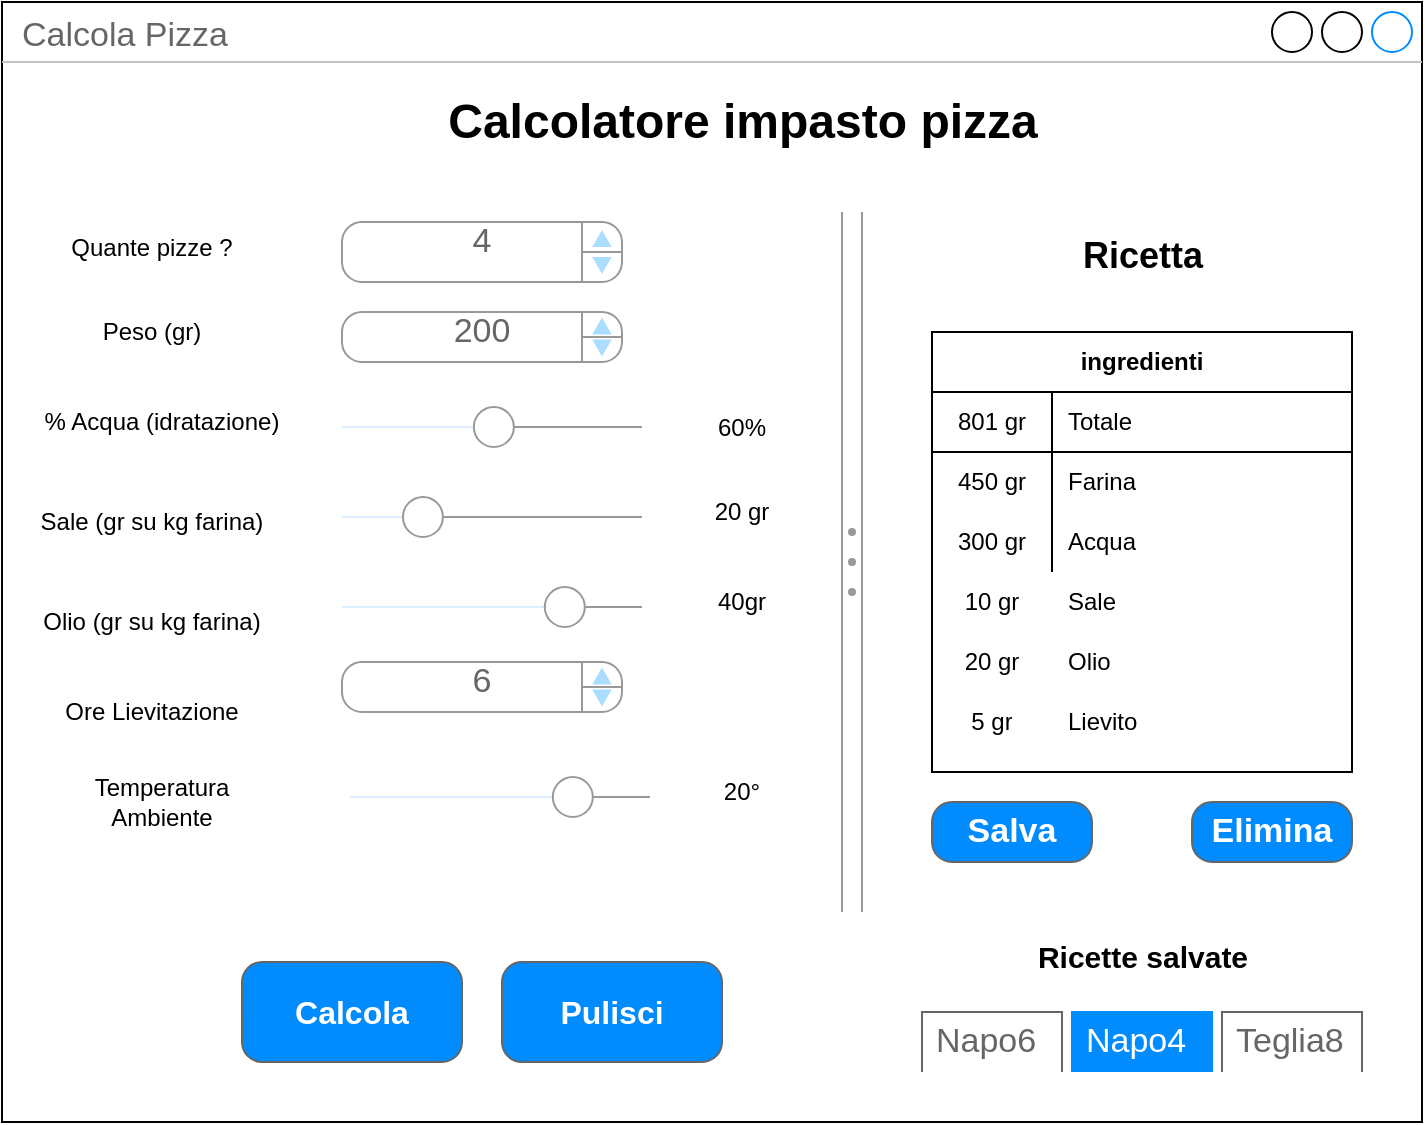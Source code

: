 <mxfile version="14.6.10" type="github" pages="2">
  <diagram id="ajXg00BSEDiz5AY4WQRb" name="Page-1">
    <mxGraphModel dx="785" dy="485" grid="1" gridSize="10" guides="1" tooltips="1" connect="1" arrows="1" fold="1" page="1" pageScale="1" pageWidth="827" pageHeight="1169" math="0" shadow="0">
      <root>
        <mxCell id="0" />
        <mxCell id="1" parent="0" />
        <mxCell id="noW3eaqpaG11b2CCaeyX-1" value="Calcola Pizza" style="strokeWidth=1;shadow=0;dashed=0;align=center;html=1;shape=mxgraph.mockup.containers.window;align=left;verticalAlign=top;spacingLeft=8;strokeColor2=#008cff;strokeColor3=#c4c4c4;fontColor=#666666;mainText=;fontSize=17;labelBackgroundColor=none;" parent="1" vertex="1">
          <mxGeometry x="140" y="50" width="710" height="560" as="geometry" />
        </mxCell>
        <mxCell id="noW3eaqpaG11b2CCaeyX-8" value="" style="verticalLabelPosition=bottom;shadow=0;dashed=0;align=center;html=1;verticalAlign=top;strokeWidth=1;shape=mxgraph.mockup.forms.horSlider;strokeColor=#999999;sliderStyle=basic;sliderPos=50.667;handleStyle=circle;fillColor2=#ddeeff;fillColor=#ffffff;" parent="1" vertex="1">
          <mxGeometry x="310" y="250" width="150" height="25" as="geometry" />
        </mxCell>
        <mxCell id="noW3eaqpaG11b2CCaeyX-9" value="4" style="strokeWidth=1;shadow=0;dashed=0;align=center;html=1;shape=mxgraph.mockup.forms.spinner;strokeColor=#999999;spinLayout=right;spinStyle=normal;adjStyle=triangle;fillColor=#aaddff;fontSize=17;fontColor=#666666;mainText=;html=1;overflow=fill;" parent="1" vertex="1">
          <mxGeometry x="310" y="160" width="140" height="30" as="geometry" />
        </mxCell>
        <mxCell id="noW3eaqpaG11b2CCaeyX-11" value="Calcolatore impasto pizza" style="text;strokeColor=none;fillColor=none;html=1;fontSize=24;fontStyle=1;verticalAlign=middle;align=center;" parent="1" vertex="1">
          <mxGeometry x="330" y="90" width="360" height="40" as="geometry" />
        </mxCell>
        <mxCell id="noW3eaqpaG11b2CCaeyX-12" value="Quante pizze ?" style="text;html=1;strokeColor=none;fillColor=none;align=center;verticalAlign=middle;whiteSpace=wrap;rounded=0;" parent="1" vertex="1">
          <mxGeometry x="160" y="162.5" width="110" height="20" as="geometry" />
        </mxCell>
        <mxCell id="noW3eaqpaG11b2CCaeyX-13" value="Peso (gr)" style="text;html=1;strokeColor=none;fillColor=none;align=center;verticalAlign=middle;whiteSpace=wrap;rounded=0;" parent="1" vertex="1">
          <mxGeometry x="160" y="205" width="110" height="20" as="geometry" />
        </mxCell>
        <mxCell id="noW3eaqpaG11b2CCaeyX-14" value="200" style="strokeWidth=1;shadow=0;dashed=0;align=center;html=1;shape=mxgraph.mockup.forms.spinner;strokeColor=#999999;spinLayout=right;spinStyle=normal;adjStyle=triangle;fillColor=#aaddff;fontSize=17;fontColor=#666666;mainText=;html=1;overflow=fill;" parent="1" vertex="1">
          <mxGeometry x="310" y="205" width="140" height="25" as="geometry" />
        </mxCell>
        <mxCell id="noW3eaqpaG11b2CCaeyX-16" value="% Acqua (idratazione)" style="text;html=1;strokeColor=none;fillColor=none;align=center;verticalAlign=middle;whiteSpace=wrap;rounded=0;" parent="1" vertex="1">
          <mxGeometry x="160" y="250" width="120" height="20" as="geometry" />
        </mxCell>
        <mxCell id="noW3eaqpaG11b2CCaeyX-17" value="60%" style="text;html=1;strokeColor=none;fillColor=none;align=center;verticalAlign=middle;whiteSpace=wrap;rounded=0;" parent="1" vertex="1">
          <mxGeometry x="490" y="252.5" width="40" height="20" as="geometry" />
        </mxCell>
        <mxCell id="noW3eaqpaG11b2CCaeyX-18" value="Sale (gr su kg farina)" style="text;html=1;strokeColor=none;fillColor=none;align=center;verticalAlign=middle;whiteSpace=wrap;rounded=0;" parent="1" vertex="1">
          <mxGeometry x="155" y="300" width="120" height="20" as="geometry" />
        </mxCell>
        <mxCell id="noW3eaqpaG11b2CCaeyX-19" value="" style="verticalLabelPosition=bottom;shadow=0;dashed=0;align=center;html=1;verticalAlign=top;strokeWidth=1;shape=mxgraph.mockup.forms.horSlider;strokeColor=#999999;sliderStyle=basic;sliderPos=25.333;handleStyle=circle;fillColor2=#ddeeff;fillColor=#ffffff;" parent="1" vertex="1">
          <mxGeometry x="310" y="295" width="150" height="25" as="geometry" />
        </mxCell>
        <mxCell id="noW3eaqpaG11b2CCaeyX-20" value="20 gr" style="text;html=1;strokeColor=none;fillColor=none;align=center;verticalAlign=middle;whiteSpace=wrap;rounded=0;" parent="1" vertex="1">
          <mxGeometry x="490" y="295" width="40" height="20" as="geometry" />
        </mxCell>
        <mxCell id="noW3eaqpaG11b2CCaeyX-21" value="Olio (gr su kg farina)" style="text;html=1;strokeColor=none;fillColor=none;align=center;verticalAlign=middle;whiteSpace=wrap;rounded=0;" parent="1" vertex="1">
          <mxGeometry x="155" y="350" width="120" height="20" as="geometry" />
        </mxCell>
        <mxCell id="noW3eaqpaG11b2CCaeyX-22" value="" style="verticalLabelPosition=bottom;shadow=0;dashed=0;align=center;html=1;verticalAlign=top;strokeWidth=1;shape=mxgraph.mockup.forms.horSlider;strokeColor=#999999;sliderStyle=basic;sliderPos=76;handleStyle=circle;fillColor2=#ddeeff;fillColor=#ffffff;" parent="1" vertex="1">
          <mxGeometry x="310" y="340" width="150" height="25" as="geometry" />
        </mxCell>
        <mxCell id="noW3eaqpaG11b2CCaeyX-23" value="40gr" style="text;html=1;strokeColor=none;fillColor=none;align=center;verticalAlign=middle;whiteSpace=wrap;rounded=0;" parent="1" vertex="1">
          <mxGeometry x="490" y="340" width="40" height="20" as="geometry" />
        </mxCell>
        <mxCell id="noW3eaqpaG11b2CCaeyX-24" value="Ore Lievitazione" style="text;html=1;strokeColor=none;fillColor=none;align=center;verticalAlign=middle;whiteSpace=wrap;rounded=0;" parent="1" vertex="1">
          <mxGeometry x="155" y="395" width="120" height="20" as="geometry" />
        </mxCell>
        <mxCell id="noW3eaqpaG11b2CCaeyX-26" value="6" style="strokeWidth=1;shadow=0;dashed=0;align=center;html=1;shape=mxgraph.mockup.forms.spinner;strokeColor=#999999;spinLayout=right;spinStyle=normal;adjStyle=triangle;fillColor=#aaddff;fontSize=17;fontColor=#666666;mainText=;html=1;overflow=fill;" parent="1" vertex="1">
          <mxGeometry x="310" y="380" width="140" height="25" as="geometry" />
        </mxCell>
        <mxCell id="noW3eaqpaG11b2CCaeyX-27" value="Temperatura Ambiente" style="text;html=1;strokeColor=none;fillColor=none;align=center;verticalAlign=middle;whiteSpace=wrap;rounded=0;" parent="1" vertex="1">
          <mxGeometry x="160" y="440" width="120" height="20" as="geometry" />
        </mxCell>
        <mxCell id="noW3eaqpaG11b2CCaeyX-28" value="" style="verticalLabelPosition=bottom;shadow=0;dashed=0;align=center;html=1;verticalAlign=top;strokeWidth=1;shape=mxgraph.mockup.forms.horSlider;strokeColor=#999999;sliderStyle=basic;sliderPos=76;handleStyle=circle;fillColor2=#ddeeff;fillColor=#ffffff;" parent="1" vertex="1">
          <mxGeometry x="314" y="435" width="150" height="25" as="geometry" />
        </mxCell>
        <mxCell id="noW3eaqpaG11b2CCaeyX-29" value="20°" style="text;html=1;strokeColor=none;fillColor=none;align=center;verticalAlign=middle;whiteSpace=wrap;rounded=0;" parent="1" vertex="1">
          <mxGeometry x="490" y="435" width="40" height="20" as="geometry" />
        </mxCell>
        <mxCell id="noW3eaqpaG11b2CCaeyX-32" value="" style="strokeWidth=1;shadow=0;dashed=0;align=center;html=1;shape=mxgraph.mockup.buttons.multiButton;fillColor=#008cff;strokeColor=#666666;mainText=;subText=;" parent="1" vertex="1">
          <mxGeometry x="260" y="530" width="110" height="50" as="geometry" />
        </mxCell>
        <mxCell id="noW3eaqpaG11b2CCaeyX-33" value="Calcola" style="strokeWidth=1;shadow=0;dashed=0;align=center;html=1;shape=mxgraph.mockup.anchor;fontSize=16;fontColor=#ffffff;fontStyle=1;whiteSpace=wrap;" parent="noW3eaqpaG11b2CCaeyX-32" vertex="1">
          <mxGeometry y="15" width="110.0" height="20" as="geometry" />
        </mxCell>
        <mxCell id="noW3eaqpaG11b2CCaeyX-34" value="" style="strokeWidth=1;shadow=0;dashed=0;align=center;html=1;shape=mxgraph.mockup.anchor;fontSize=12;fontColor=#ffffff;fontStyle=1;whiteSpace=wrap;" parent="noW3eaqpaG11b2CCaeyX-32" vertex="1">
          <mxGeometry y="30" width="110.0" height="10" as="geometry" />
        </mxCell>
        <mxCell id="noW3eaqpaG11b2CCaeyX-37" value="" style="verticalLabelPosition=bottom;shadow=0;dashed=0;align=center;html=1;verticalAlign=top;strokeWidth=1;shape=mxgraph.mockup.forms.splitter;strokeColor=#999999;direction=north;fillColor=#ffffff;" parent="1" vertex="1">
          <mxGeometry x="560" y="155" width="10" height="350" as="geometry" />
        </mxCell>
        <mxCell id="noW3eaqpaG11b2CCaeyX-38" value="&lt;font style=&quot;font-size: 18px&quot;&gt;Ricetta&lt;/font&gt;" style="text;strokeColor=none;fillColor=none;html=1;fontSize=24;fontStyle=1;verticalAlign=middle;align=center;" parent="1" vertex="1">
          <mxGeometry x="660" y="155" width="100" height="40" as="geometry" />
        </mxCell>
        <mxCell id="noW3eaqpaG11b2CCaeyX-86" value="ingredienti" style="shape=table;html=1;whiteSpace=wrap;startSize=30;container=1;collapsible=0;childLayout=tableLayout;fixedRows=1;rowLines=0;fontStyle=1;align=center;fillColor=#ffffff;" parent="1" vertex="1">
          <mxGeometry x="605" y="215" width="210" height="220" as="geometry" />
        </mxCell>
        <mxCell id="noW3eaqpaG11b2CCaeyX-87" value="" style="shape=partialRectangle;html=1;whiteSpace=wrap;collapsible=0;dropTarget=0;pointerEvents=0;fillColor=none;top=0;left=0;bottom=1;right=0;points=[[0,0.5],[1,0.5]];portConstraint=eastwest;" parent="noW3eaqpaG11b2CCaeyX-86" vertex="1">
          <mxGeometry y="30" width="210" height="30" as="geometry" />
        </mxCell>
        <mxCell id="noW3eaqpaG11b2CCaeyX-88" value="801 gr" style="shape=partialRectangle;html=1;whiteSpace=wrap;connectable=0;fillColor=none;top=0;left=0;bottom=0;right=0;overflow=hidden;" parent="noW3eaqpaG11b2CCaeyX-87" vertex="1">
          <mxGeometry width="60" height="30" as="geometry" />
        </mxCell>
        <mxCell id="noW3eaqpaG11b2CCaeyX-89" value="Totale" style="shape=partialRectangle;html=1;whiteSpace=wrap;connectable=0;fillColor=none;top=0;left=0;bottom=0;right=0;align=left;spacingLeft=6;overflow=hidden;" parent="noW3eaqpaG11b2CCaeyX-87" vertex="1">
          <mxGeometry x="60" width="150" height="30" as="geometry" />
        </mxCell>
        <mxCell id="noW3eaqpaG11b2CCaeyX-90" value="" style="shape=partialRectangle;html=1;whiteSpace=wrap;collapsible=0;dropTarget=0;pointerEvents=0;fillColor=none;top=0;left=0;bottom=0;right=0;points=[[0,0.5],[1,0.5]];portConstraint=eastwest;" parent="noW3eaqpaG11b2CCaeyX-86" vertex="1">
          <mxGeometry y="60" width="210" height="30" as="geometry" />
        </mxCell>
        <mxCell id="noW3eaqpaG11b2CCaeyX-91" value="450 gr" style="shape=partialRectangle;html=1;whiteSpace=wrap;connectable=0;fillColor=none;top=0;left=0;bottom=0;right=0;overflow=hidden;" parent="noW3eaqpaG11b2CCaeyX-90" vertex="1">
          <mxGeometry width="60" height="30" as="geometry" />
        </mxCell>
        <mxCell id="noW3eaqpaG11b2CCaeyX-92" value="Farina" style="shape=partialRectangle;html=1;whiteSpace=wrap;connectable=0;fillColor=none;top=0;left=0;bottom=0;right=0;align=left;spacingLeft=6;overflow=hidden;" parent="noW3eaqpaG11b2CCaeyX-90" vertex="1">
          <mxGeometry x="60" width="150" height="30" as="geometry" />
        </mxCell>
        <mxCell id="noW3eaqpaG11b2CCaeyX-93" value="" style="shape=partialRectangle;html=1;whiteSpace=wrap;collapsible=0;dropTarget=0;pointerEvents=0;fillColor=none;top=0;left=0;bottom=0;right=0;points=[[0,0.5],[1,0.5]];portConstraint=eastwest;" parent="noW3eaqpaG11b2CCaeyX-86" vertex="1">
          <mxGeometry y="90" width="210" height="30" as="geometry" />
        </mxCell>
        <mxCell id="noW3eaqpaG11b2CCaeyX-94" value="300 gr" style="shape=partialRectangle;html=1;whiteSpace=wrap;connectable=0;fillColor=none;top=0;left=0;bottom=0;right=0;overflow=hidden;" parent="noW3eaqpaG11b2CCaeyX-93" vertex="1">
          <mxGeometry width="60" height="30" as="geometry" />
        </mxCell>
        <mxCell id="noW3eaqpaG11b2CCaeyX-95" value="Acqua" style="shape=partialRectangle;html=1;whiteSpace=wrap;connectable=0;fillColor=none;top=0;left=0;bottom=0;right=0;align=left;spacingLeft=6;overflow=hidden;" parent="noW3eaqpaG11b2CCaeyX-93" vertex="1">
          <mxGeometry x="60" width="150" height="30" as="geometry" />
        </mxCell>
        <mxCell id="noW3eaqpaG11b2CCaeyX-97" value="Sale" style="shape=partialRectangle;html=1;whiteSpace=wrap;connectable=0;fillColor=none;top=0;left=0;bottom=0;right=0;align=left;spacingLeft=6;overflow=hidden;" parent="1" vertex="1">
          <mxGeometry x="665" y="337.5" width="140" height="25" as="geometry" />
        </mxCell>
        <mxCell id="noW3eaqpaG11b2CCaeyX-99" value="Olio" style="shape=partialRectangle;html=1;whiteSpace=wrap;connectable=0;fillColor=none;top=0;left=0;bottom=0;right=0;align=left;spacingLeft=6;overflow=hidden;" parent="1" vertex="1">
          <mxGeometry x="665" y="367.5" width="140" height="25" as="geometry" />
        </mxCell>
        <mxCell id="noW3eaqpaG11b2CCaeyX-101" value="Lievito" style="shape=partialRectangle;html=1;whiteSpace=wrap;connectable=0;fillColor=none;top=0;left=0;bottom=0;right=0;align=left;spacingLeft=6;overflow=hidden;" parent="1" vertex="1">
          <mxGeometry x="665" y="397.5" width="140" height="25" as="geometry" />
        </mxCell>
        <mxCell id="noW3eaqpaG11b2CCaeyX-106" value="Salva" style="strokeWidth=1;shadow=0;dashed=0;align=center;html=1;shape=mxgraph.mockup.buttons.button;strokeColor=#666666;fontColor=#ffffff;mainText=;buttonStyle=round;fontSize=17;fontStyle=1;fillColor=#008cff;whiteSpace=wrap;" parent="1" vertex="1">
          <mxGeometry x="605" y="450" width="80" height="30" as="geometry" />
        </mxCell>
        <mxCell id="noW3eaqpaG11b2CCaeyX-108" value="Elimina" style="strokeWidth=1;shadow=0;dashed=0;align=center;html=1;shape=mxgraph.mockup.buttons.button;strokeColor=#666666;fontColor=#ffffff;mainText=;buttonStyle=round;fontSize=17;fontStyle=1;fillColor=#008cff;whiteSpace=wrap;" parent="1" vertex="1">
          <mxGeometry x="735" y="450" width="80" height="30" as="geometry" />
        </mxCell>
        <mxCell id="noW3eaqpaG11b2CCaeyX-112" value="" style="strokeWidth=1;shadow=0;dashed=0;align=center;html=1;shape=mxgraph.mockup.buttons.multiButton;fillColor=#008cff;strokeColor=#666666;mainText=;subText=;" parent="1" vertex="1">
          <mxGeometry x="390" y="530" width="110" height="50" as="geometry" />
        </mxCell>
        <mxCell id="noW3eaqpaG11b2CCaeyX-113" value="Pulisci" style="strokeWidth=1;shadow=0;dashed=0;align=center;html=1;shape=mxgraph.mockup.anchor;fontSize=16;fontColor=#ffffff;fontStyle=1;whiteSpace=wrap;" parent="noW3eaqpaG11b2CCaeyX-112" vertex="1">
          <mxGeometry y="15" width="110.0" height="20" as="geometry" />
        </mxCell>
        <mxCell id="noW3eaqpaG11b2CCaeyX-114" value="" style="strokeWidth=1;shadow=0;dashed=0;align=center;html=1;shape=mxgraph.mockup.anchor;fontSize=12;fontColor=#ffffff;fontStyle=1;whiteSpace=wrap;" parent="noW3eaqpaG11b2CCaeyX-112" vertex="1">
          <mxGeometry y="30" width="110.0" height="10" as="geometry" />
        </mxCell>
        <mxCell id="noW3eaqpaG11b2CCaeyX-120" value="Napo6" style="strokeWidth=1;shadow=0;dashed=0;align=center;html=1;shape=mxgraph.mockup.forms.uRect;fontSize=17;fontColor=#666666;align=left;spacingLeft=5;strokeColor=#666666;fillColor=#ffffff;" parent="1" vertex="1">
          <mxGeometry x="600" y="555" width="70" height="30" as="geometry" />
        </mxCell>
        <mxCell id="noW3eaqpaG11b2CCaeyX-121" value="Napo4" style="strokeWidth=1;shadow=0;dashed=0;align=center;html=1;shape=mxgraph.mockup.forms.uRect;fontSize=17;fontColor=#ffffff;align=left;spacingLeft=5;strokeColor=#008cff;fillColor=#008cff;" parent="1" vertex="1">
          <mxGeometry x="675" y="555" width="70" height="30" as="geometry" />
        </mxCell>
        <mxCell id="noW3eaqpaG11b2CCaeyX-122" value="Teglia8" style="strokeWidth=1;shadow=0;dashed=0;align=center;html=1;shape=mxgraph.mockup.forms.uRect;fontSize=17;fontColor=#666666;align=left;spacingLeft=5;strokeColor=#666666;fillColor=#ffffff;" parent="1" vertex="1">
          <mxGeometry x="750" y="555" width="70" height="30" as="geometry" />
        </mxCell>
        <mxCell id="noW3eaqpaG11b2CCaeyX-123" value="&lt;font style=&quot;font-size: 15px&quot;&gt;Ricette salvate&lt;/font&gt;" style="text;strokeColor=none;fillColor=none;html=1;fontSize=24;fontStyle=1;verticalAlign=middle;align=center;" parent="1" vertex="1">
          <mxGeometry x="660" y="505" width="100" height="40" as="geometry" />
        </mxCell>
        <mxCell id="o4ZFE7RzASbmnekn0rbI-10" value="10 gr" style="shape=partialRectangle;html=1;whiteSpace=wrap;connectable=0;fillColor=none;top=0;left=0;bottom=0;right=0;overflow=hidden;" vertex="1" parent="1">
          <mxGeometry x="605" y="335" width="60" height="30" as="geometry" />
        </mxCell>
        <mxCell id="o4ZFE7RzASbmnekn0rbI-11" value="20 gr" style="shape=partialRectangle;html=1;whiteSpace=wrap;connectable=0;fillColor=none;top=0;left=0;bottom=0;right=0;overflow=hidden;" vertex="1" parent="1">
          <mxGeometry x="605" y="365" width="60" height="30" as="geometry" />
        </mxCell>
        <mxCell id="o4ZFE7RzASbmnekn0rbI-12" value="5 gr" style="shape=partialRectangle;html=1;whiteSpace=wrap;connectable=0;fillColor=none;top=0;left=0;bottom=0;right=0;overflow=hidden;" vertex="1" parent="1">
          <mxGeometry x="605" y="395" width="60" height="30" as="geometry" />
        </mxCell>
      </root>
    </mxGraphModel>
  </diagram>
  <diagram name="Copy of Page-1" id="YOJ4Ybo7LzcgTFheg4Zg">
    <mxGraphModel dx="868" dy="460" grid="1" gridSize="10" guides="1" tooltips="1" connect="1" arrows="1" fold="1" page="1" pageScale="1" pageWidth="827" pageHeight="1169" math="0" shadow="0">
      <root>
        <mxCell id="CXC1woE-AF6r-k48G6cV-0" />
        <mxCell id="CXC1woE-AF6r-k48G6cV-1" parent="CXC1woE-AF6r-k48G6cV-0" />
        <mxCell id="CXC1woE-AF6r-k48G6cV-2" value="Calcola Pizza" style="strokeWidth=1;shadow=0;dashed=0;align=center;html=1;shape=mxgraph.mockup.containers.window;align=left;verticalAlign=top;spacingLeft=8;strokeColor2=#008cff;strokeColor3=#c4c4c4;fontColor=#666666;mainText=;fontSize=17;labelBackgroundColor=none;" vertex="1" parent="CXC1woE-AF6r-k48G6cV-1">
          <mxGeometry x="140" y="50" width="710" height="560" as="geometry" />
        </mxCell>
        <mxCell id="CXC1woE-AF6r-k48G6cV-3" value="" style="verticalLabelPosition=bottom;shadow=0;dashed=0;align=center;html=1;verticalAlign=top;strokeWidth=1;shape=mxgraph.mockup.forms.horSlider;strokeColor=#999999;sliderStyle=basic;sliderPos=50.667;handleStyle=circle;fillColor2=#ddeeff;fillColor=#ffffff;" vertex="1" parent="CXC1woE-AF6r-k48G6cV-1">
          <mxGeometry x="310" y="250" width="150" height="25" as="geometry" />
        </mxCell>
        <mxCell id="CXC1woE-AF6r-k48G6cV-4" value="4" style="strokeWidth=1;shadow=0;dashed=0;align=center;html=1;shape=mxgraph.mockup.forms.spinner;strokeColor=#999999;spinLayout=right;spinStyle=normal;adjStyle=triangle;fillColor=#aaddff;fontSize=17;fontColor=#666666;mainText=;html=1;overflow=fill;" vertex="1" parent="CXC1woE-AF6r-k48G6cV-1">
          <mxGeometry x="310" y="160" width="140" height="25" as="geometry" />
        </mxCell>
        <mxCell id="CXC1woE-AF6r-k48G6cV-5" value="Calcolatore impasto pizza" style="text;strokeColor=none;fillColor=none;html=1;fontSize=24;fontStyle=1;verticalAlign=middle;align=center;" vertex="1" parent="CXC1woE-AF6r-k48G6cV-1">
          <mxGeometry x="330" y="90" width="360" height="40" as="geometry" />
        </mxCell>
        <mxCell id="CXC1woE-AF6r-k48G6cV-6" value="Quante pizze ?" style="text;html=1;strokeColor=none;fillColor=none;align=center;verticalAlign=middle;whiteSpace=wrap;rounded=0;" vertex="1" parent="CXC1woE-AF6r-k48G6cV-1">
          <mxGeometry x="160" y="162.5" width="110" height="20" as="geometry" />
        </mxCell>
        <mxCell id="CXC1woE-AF6r-k48G6cV-7" value="Peso (gr)" style="text;html=1;strokeColor=none;fillColor=none;align=center;verticalAlign=middle;whiteSpace=wrap;rounded=0;" vertex="1" parent="CXC1woE-AF6r-k48G6cV-1">
          <mxGeometry x="160" y="205" width="110" height="20" as="geometry" />
        </mxCell>
        <mxCell id="CXC1woE-AF6r-k48G6cV-8" value="200" style="strokeWidth=1;shadow=0;dashed=0;align=center;html=1;shape=mxgraph.mockup.forms.spinner;strokeColor=#999999;spinLayout=right;spinStyle=normal;adjStyle=triangle;fillColor=#aaddff;fontSize=17;fontColor=#666666;mainText=;html=1;overflow=fill;" vertex="1" parent="CXC1woE-AF6r-k48G6cV-1">
          <mxGeometry x="310" y="205" width="140" height="25" as="geometry" />
        </mxCell>
        <mxCell id="CXC1woE-AF6r-k48G6cV-9" value="% Acqua (idratazione)" style="text;html=1;strokeColor=none;fillColor=none;align=center;verticalAlign=middle;whiteSpace=wrap;rounded=0;" vertex="1" parent="CXC1woE-AF6r-k48G6cV-1">
          <mxGeometry x="160" y="250" width="120" height="20" as="geometry" />
        </mxCell>
        <mxCell id="CXC1woE-AF6r-k48G6cV-10" value="60%" style="text;html=1;strokeColor=none;fillColor=none;align=center;verticalAlign=middle;whiteSpace=wrap;rounded=0;" vertex="1" parent="CXC1woE-AF6r-k48G6cV-1">
          <mxGeometry x="490" y="252.5" width="40" height="20" as="geometry" />
        </mxCell>
        <mxCell id="CXC1woE-AF6r-k48G6cV-11" value="Sale (gr su kg farina)" style="text;html=1;strokeColor=none;fillColor=none;align=center;verticalAlign=middle;whiteSpace=wrap;rounded=0;" vertex="1" parent="CXC1woE-AF6r-k48G6cV-1">
          <mxGeometry x="155" y="300" width="120" height="20" as="geometry" />
        </mxCell>
        <mxCell id="CXC1woE-AF6r-k48G6cV-12" value="" style="verticalLabelPosition=bottom;shadow=0;dashed=0;align=center;html=1;verticalAlign=top;strokeWidth=1;shape=mxgraph.mockup.forms.horSlider;strokeColor=#999999;sliderStyle=basic;sliderPos=25.333;handleStyle=circle;fillColor2=#ddeeff;fillColor=#ffffff;" vertex="1" parent="CXC1woE-AF6r-k48G6cV-1">
          <mxGeometry x="310" y="295" width="150" height="25" as="geometry" />
        </mxCell>
        <mxCell id="CXC1woE-AF6r-k48G6cV-13" value="20 gr" style="text;html=1;strokeColor=none;fillColor=none;align=center;verticalAlign=middle;whiteSpace=wrap;rounded=0;" vertex="1" parent="CXC1woE-AF6r-k48G6cV-1">
          <mxGeometry x="490" y="295" width="40" height="20" as="geometry" />
        </mxCell>
        <mxCell id="CXC1woE-AF6r-k48G6cV-14" value="Olio (gr su kg farina)" style="text;html=1;strokeColor=none;fillColor=none;align=center;verticalAlign=middle;whiteSpace=wrap;rounded=0;" vertex="1" parent="CXC1woE-AF6r-k48G6cV-1">
          <mxGeometry x="155" y="350" width="120" height="20" as="geometry" />
        </mxCell>
        <mxCell id="CXC1woE-AF6r-k48G6cV-15" value="" style="verticalLabelPosition=bottom;shadow=0;dashed=0;align=center;html=1;verticalAlign=top;strokeWidth=1;shape=mxgraph.mockup.forms.horSlider;strokeColor=#999999;sliderStyle=basic;sliderPos=76;handleStyle=circle;fillColor2=#ddeeff;fillColor=#ffffff;" vertex="1" parent="CXC1woE-AF6r-k48G6cV-1">
          <mxGeometry x="310" y="340" width="150" height="25" as="geometry" />
        </mxCell>
        <mxCell id="CXC1woE-AF6r-k48G6cV-16" value="40gr" style="text;html=1;strokeColor=none;fillColor=none;align=center;verticalAlign=middle;whiteSpace=wrap;rounded=0;" vertex="1" parent="CXC1woE-AF6r-k48G6cV-1">
          <mxGeometry x="490" y="340" width="40" height="20" as="geometry" />
        </mxCell>
        <mxCell id="CXC1woE-AF6r-k48G6cV-17" value="Ore Lievitazione" style="text;html=1;strokeColor=none;fillColor=none;align=center;verticalAlign=middle;whiteSpace=wrap;rounded=0;" vertex="1" parent="CXC1woE-AF6r-k48G6cV-1">
          <mxGeometry x="155" y="395" width="120" height="20" as="geometry" />
        </mxCell>
        <mxCell id="CXC1woE-AF6r-k48G6cV-18" value="6" style="strokeWidth=1;shadow=0;dashed=0;align=center;html=1;shape=mxgraph.mockup.forms.spinner;strokeColor=#999999;spinLayout=right;spinStyle=normal;adjStyle=triangle;fillColor=#aaddff;fontSize=17;fontColor=#666666;mainText=;html=1;overflow=fill;" vertex="1" parent="CXC1woE-AF6r-k48G6cV-1">
          <mxGeometry x="310" y="380" width="140" height="25" as="geometry" />
        </mxCell>
        <mxCell id="CXC1woE-AF6r-k48G6cV-19" value="Temperatura Ambiente" style="text;html=1;strokeColor=none;fillColor=none;align=center;verticalAlign=middle;whiteSpace=wrap;rounded=0;" vertex="1" parent="CXC1woE-AF6r-k48G6cV-1">
          <mxGeometry x="160" y="440" width="120" height="20" as="geometry" />
        </mxCell>
        <mxCell id="CXC1woE-AF6r-k48G6cV-20" value="" style="verticalLabelPosition=bottom;shadow=0;dashed=0;align=center;html=1;verticalAlign=top;strokeWidth=1;shape=mxgraph.mockup.forms.horSlider;strokeColor=#999999;sliderStyle=basic;sliderPos=76;handleStyle=circle;fillColor2=#ddeeff;fillColor=#ffffff;" vertex="1" parent="CXC1woE-AF6r-k48G6cV-1">
          <mxGeometry x="314" y="435" width="150" height="25" as="geometry" />
        </mxCell>
        <mxCell id="CXC1woE-AF6r-k48G6cV-21" value="20°" style="text;html=1;strokeColor=none;fillColor=none;align=center;verticalAlign=middle;whiteSpace=wrap;rounded=0;" vertex="1" parent="CXC1woE-AF6r-k48G6cV-1">
          <mxGeometry x="490" y="435" width="40" height="20" as="geometry" />
        </mxCell>
        <mxCell id="CXC1woE-AF6r-k48G6cV-22" value="Tipo pizza" style="text;html=1;strokeColor=none;fillColor=none;align=center;verticalAlign=middle;whiteSpace=wrap;rounded=0;" vertex="1" parent="CXC1woE-AF6r-k48G6cV-1">
          <mxGeometry x="155" y="490" width="120" height="20" as="geometry" />
        </mxCell>
        <mxCell id="CXC1woE-AF6r-k48G6cV-23" value="Pizza napoletana" style="strokeWidth=1;shadow=0;dashed=0;align=center;html=1;shape=mxgraph.mockup.forms.comboBox;strokeColor=#999999;fillColor=#ddeeff;align=left;fillColor2=#aaddff;mainText=;fontColor=#666666;fontSize=17;spacingLeft=3;" vertex="1" parent="CXC1woE-AF6r-k48G6cV-1">
          <mxGeometry x="314" y="490" width="176" height="20" as="geometry" />
        </mxCell>
        <mxCell id="CXC1woE-AF6r-k48G6cV-24" value="" style="strokeWidth=1;shadow=0;dashed=0;align=center;html=1;shape=mxgraph.mockup.buttons.multiButton;fillColor=#008cff;strokeColor=#666666;mainText=;subText=;" vertex="1" parent="CXC1woE-AF6r-k48G6cV-1">
          <mxGeometry x="260" y="535" width="110" height="50" as="geometry" />
        </mxCell>
        <mxCell id="CXC1woE-AF6r-k48G6cV-25" value="Calcola" style="strokeWidth=1;shadow=0;dashed=0;align=center;html=1;shape=mxgraph.mockup.anchor;fontSize=16;fontColor=#ffffff;fontStyle=1;whiteSpace=wrap;" vertex="1" parent="CXC1woE-AF6r-k48G6cV-24">
          <mxGeometry y="15" width="110.0" height="20" as="geometry" />
        </mxCell>
        <mxCell id="CXC1woE-AF6r-k48G6cV-26" value="" style="strokeWidth=1;shadow=0;dashed=0;align=center;html=1;shape=mxgraph.mockup.anchor;fontSize=12;fontColor=#ffffff;fontStyle=1;whiteSpace=wrap;" vertex="1" parent="CXC1woE-AF6r-k48G6cV-24">
          <mxGeometry y="30" width="110.0" height="10" as="geometry" />
        </mxCell>
        <mxCell id="CXC1woE-AF6r-k48G6cV-27" value="" style="verticalLabelPosition=bottom;shadow=0;dashed=0;align=center;html=1;verticalAlign=top;strokeWidth=1;shape=mxgraph.mockup.forms.splitter;strokeColor=#999999;direction=north;fillColor=#ffffff;" vertex="1" parent="CXC1woE-AF6r-k48G6cV-1">
          <mxGeometry x="560" y="155" width="10" height="350" as="geometry" />
        </mxCell>
        <mxCell id="CXC1woE-AF6r-k48G6cV-28" value="&lt;font style=&quot;font-size: 18px&quot;&gt;Ricetta&lt;/font&gt;" style="text;strokeColor=none;fillColor=none;html=1;fontSize=24;fontStyle=1;verticalAlign=middle;align=center;" vertex="1" parent="CXC1woE-AF6r-k48G6cV-1">
          <mxGeometry x="660" y="155" width="100" height="40" as="geometry" />
        </mxCell>
        <mxCell id="CXC1woE-AF6r-k48G6cV-29" value="ingredienti" style="shape=table;html=1;whiteSpace=wrap;startSize=30;container=1;collapsible=0;childLayout=tableLayout;fixedRows=1;rowLines=0;fontStyle=1;align=center;fillColor=#ffffff;" vertex="1" parent="CXC1woE-AF6r-k48G6cV-1">
          <mxGeometry x="590" y="220" width="210" height="220" as="geometry" />
        </mxCell>
        <mxCell id="CXC1woE-AF6r-k48G6cV-30" value="" style="shape=partialRectangle;html=1;whiteSpace=wrap;collapsible=0;dropTarget=0;pointerEvents=0;fillColor=none;top=0;left=0;bottom=1;right=0;points=[[0,0.5],[1,0.5]];portConstraint=eastwest;" vertex="1" parent="CXC1woE-AF6r-k48G6cV-29">
          <mxGeometry y="30" width="210" height="30" as="geometry" />
        </mxCell>
        <mxCell id="CXC1woE-AF6r-k48G6cV-31" value="801 gr" style="shape=partialRectangle;html=1;whiteSpace=wrap;connectable=0;fillColor=none;top=0;left=0;bottom=0;right=0;overflow=hidden;" vertex="1" parent="CXC1woE-AF6r-k48G6cV-30">
          <mxGeometry width="60" height="30" as="geometry" />
        </mxCell>
        <mxCell id="CXC1woE-AF6r-k48G6cV-32" value="Totale" style="shape=partialRectangle;html=1;whiteSpace=wrap;connectable=0;fillColor=none;top=0;left=0;bottom=0;right=0;align=left;spacingLeft=6;overflow=hidden;" vertex="1" parent="CXC1woE-AF6r-k48G6cV-30">
          <mxGeometry x="60" width="150" height="30" as="geometry" />
        </mxCell>
        <mxCell id="CXC1woE-AF6r-k48G6cV-33" value="" style="shape=partialRectangle;html=1;whiteSpace=wrap;collapsible=0;dropTarget=0;pointerEvents=0;fillColor=none;top=0;left=0;bottom=0;right=0;points=[[0,0.5],[1,0.5]];portConstraint=eastwest;" vertex="1" parent="CXC1woE-AF6r-k48G6cV-29">
          <mxGeometry y="60" width="210" height="30" as="geometry" />
        </mxCell>
        <mxCell id="CXC1woE-AF6r-k48G6cV-34" value="450 gr" style="shape=partialRectangle;html=1;whiteSpace=wrap;connectable=0;fillColor=none;top=0;left=0;bottom=0;right=0;overflow=hidden;" vertex="1" parent="CXC1woE-AF6r-k48G6cV-33">
          <mxGeometry width="60" height="30" as="geometry" />
        </mxCell>
        <mxCell id="CXC1woE-AF6r-k48G6cV-35" value="Farina" style="shape=partialRectangle;html=1;whiteSpace=wrap;connectable=0;fillColor=none;top=0;left=0;bottom=0;right=0;align=left;spacingLeft=6;overflow=hidden;" vertex="1" parent="CXC1woE-AF6r-k48G6cV-33">
          <mxGeometry x="60" width="150" height="30" as="geometry" />
        </mxCell>
        <mxCell id="CXC1woE-AF6r-k48G6cV-36" value="" style="shape=partialRectangle;html=1;whiteSpace=wrap;collapsible=0;dropTarget=0;pointerEvents=0;fillColor=none;top=0;left=0;bottom=0;right=0;points=[[0,0.5],[1,0.5]];portConstraint=eastwest;" vertex="1" parent="CXC1woE-AF6r-k48G6cV-29">
          <mxGeometry y="90" width="210" height="30" as="geometry" />
        </mxCell>
        <mxCell id="CXC1woE-AF6r-k48G6cV-37" value="300 gr" style="shape=partialRectangle;html=1;whiteSpace=wrap;connectable=0;fillColor=none;top=0;left=0;bottom=0;right=0;overflow=hidden;" vertex="1" parent="CXC1woE-AF6r-k48G6cV-36">
          <mxGeometry width="60" height="30" as="geometry" />
        </mxCell>
        <mxCell id="CXC1woE-AF6r-k48G6cV-38" value="Acqua" style="shape=partialRectangle;html=1;whiteSpace=wrap;connectable=0;fillColor=none;top=0;left=0;bottom=0;right=0;align=left;spacingLeft=6;overflow=hidden;" vertex="1" parent="CXC1woE-AF6r-k48G6cV-36">
          <mxGeometry x="60" width="150" height="30" as="geometry" />
        </mxCell>
        <mxCell id="CXC1woE-AF6r-k48G6cV-39" value="Sale" style="shape=partialRectangle;html=1;whiteSpace=wrap;connectable=0;fillColor=none;top=0;left=0;bottom=0;right=0;align=left;spacingLeft=6;overflow=hidden;" vertex="1" parent="CXC1woE-AF6r-k48G6cV-1">
          <mxGeometry x="650" y="340" width="140" height="25" as="geometry" />
        </mxCell>
        <mxCell id="CXC1woE-AF6r-k48G6cV-40" value="Olio" style="shape=partialRectangle;html=1;whiteSpace=wrap;connectable=0;fillColor=none;top=0;left=0;bottom=0;right=0;align=left;spacingLeft=6;overflow=hidden;" vertex="1" parent="CXC1woE-AF6r-k48G6cV-1">
          <mxGeometry x="650" y="367.5" width="140" height="25" as="geometry" />
        </mxCell>
        <mxCell id="CXC1woE-AF6r-k48G6cV-41" value="Lievito" style="shape=partialRectangle;html=1;whiteSpace=wrap;connectable=0;fillColor=none;top=0;left=0;bottom=0;right=0;align=left;spacingLeft=6;overflow=hidden;" vertex="1" parent="CXC1woE-AF6r-k48G6cV-1">
          <mxGeometry x="650" y="390" width="140" height="25" as="geometry" />
        </mxCell>
        <mxCell id="CXC1woE-AF6r-k48G6cV-42" value="10 gr" style="shape=partialRectangle;html=1;whiteSpace=wrap;connectable=0;fillColor=none;top=0;left=0;bottom=0;right=0;overflow=hidden;" vertex="1" parent="CXC1woE-AF6r-k48G6cV-1">
          <mxGeometry x="600" y="337.5" width="40" height="30" as="geometry" />
        </mxCell>
        <mxCell id="CXC1woE-AF6r-k48G6cV-43" value="20 gr" style="shape=partialRectangle;html=1;whiteSpace=wrap;connectable=0;fillColor=none;top=0;left=0;bottom=0;right=0;overflow=hidden;" vertex="1" parent="CXC1woE-AF6r-k48G6cV-1">
          <mxGeometry x="590" y="362.5" width="40" height="30" as="geometry" />
        </mxCell>
        <mxCell id="CXC1woE-AF6r-k48G6cV-44" value="5" style="shape=partialRectangle;html=1;whiteSpace=wrap;connectable=0;fillColor=none;top=0;left=0;bottom=0;right=0;overflow=hidden;" vertex="1" parent="CXC1woE-AF6r-k48G6cV-1">
          <mxGeometry x="590" y="387.5" width="40" height="30" as="geometry" />
        </mxCell>
        <mxCell id="CXC1woE-AF6r-k48G6cV-45" value="Salva" style="strokeWidth=1;shadow=0;dashed=0;align=center;html=1;shape=mxgraph.mockup.buttons.button;strokeColor=#666666;fontColor=#ffffff;mainText=;buttonStyle=round;fontSize=17;fontStyle=1;fillColor=#008cff;whiteSpace=wrap;" vertex="1" parent="CXC1woE-AF6r-k48G6cV-1">
          <mxGeometry x="610" y="450" width="80" height="30" as="geometry" />
        </mxCell>
        <mxCell id="CXC1woE-AF6r-k48G6cV-46" value="Elimina" style="strokeWidth=1;shadow=0;dashed=0;align=center;html=1;shape=mxgraph.mockup.buttons.button;strokeColor=#666666;fontColor=#ffffff;mainText=;buttonStyle=round;fontSize=17;fontStyle=1;fillColor=#008cff;whiteSpace=wrap;" vertex="1" parent="CXC1woE-AF6r-k48G6cV-1">
          <mxGeometry x="700" y="450" width="80" height="30" as="geometry" />
        </mxCell>
        <mxCell id="CXC1woE-AF6r-k48G6cV-47" value="" style="strokeWidth=1;shadow=0;dashed=0;align=center;html=1;shape=mxgraph.mockup.buttons.multiButton;fillColor=#008cff;strokeColor=#666666;mainText=;subText=;" vertex="1" parent="CXC1woE-AF6r-k48G6cV-1">
          <mxGeometry x="390" y="535" width="110" height="50" as="geometry" />
        </mxCell>
        <mxCell id="CXC1woE-AF6r-k48G6cV-48" value="Pulisci" style="strokeWidth=1;shadow=0;dashed=0;align=center;html=1;shape=mxgraph.mockup.anchor;fontSize=16;fontColor=#ffffff;fontStyle=1;whiteSpace=wrap;" vertex="1" parent="CXC1woE-AF6r-k48G6cV-47">
          <mxGeometry y="15" width="110.0" height="20" as="geometry" />
        </mxCell>
        <mxCell id="CXC1woE-AF6r-k48G6cV-49" value="" style="strokeWidth=1;shadow=0;dashed=0;align=center;html=1;shape=mxgraph.mockup.anchor;fontSize=12;fontColor=#ffffff;fontStyle=1;whiteSpace=wrap;" vertex="1" parent="CXC1woE-AF6r-k48G6cV-47">
          <mxGeometry y="30" width="110.0" height="10" as="geometry" />
        </mxCell>
        <mxCell id="CXC1woE-AF6r-k48G6cV-50" value="Napo6" style="strokeWidth=1;shadow=0;dashed=0;align=center;html=1;shape=mxgraph.mockup.forms.uRect;fontSize=17;fontColor=#666666;align=left;spacingLeft=5;strokeColor=#666666;fillColor=#ffffff;" vertex="1" parent="CXC1woE-AF6r-k48G6cV-1">
          <mxGeometry x="600" y="555" width="70" height="30" as="geometry" />
        </mxCell>
        <mxCell id="CXC1woE-AF6r-k48G6cV-51" value="Napo4" style="strokeWidth=1;shadow=0;dashed=0;align=center;html=1;shape=mxgraph.mockup.forms.uRect;fontSize=17;fontColor=#ffffff;align=left;spacingLeft=5;strokeColor=#008cff;fillColor=#008cff;" vertex="1" parent="CXC1woE-AF6r-k48G6cV-1">
          <mxGeometry x="675" y="555" width="70" height="30" as="geometry" />
        </mxCell>
        <mxCell id="CXC1woE-AF6r-k48G6cV-52" value="Teglia8" style="strokeWidth=1;shadow=0;dashed=0;align=center;html=1;shape=mxgraph.mockup.forms.uRect;fontSize=17;fontColor=#666666;align=left;spacingLeft=5;strokeColor=#666666;fillColor=#ffffff;" vertex="1" parent="CXC1woE-AF6r-k48G6cV-1">
          <mxGeometry x="750" y="555" width="70" height="30" as="geometry" />
        </mxCell>
        <mxCell id="CXC1woE-AF6r-k48G6cV-53" value="&lt;font style=&quot;font-size: 15px&quot;&gt;Ricette salvate&lt;/font&gt;" style="text;strokeColor=none;fillColor=none;html=1;fontSize=24;fontStyle=1;verticalAlign=middle;align=center;" vertex="1" parent="CXC1woE-AF6r-k48G6cV-1">
          <mxGeometry x="660" y="505" width="100" height="40" as="geometry" />
        </mxCell>
      </root>
    </mxGraphModel>
  </diagram>
</mxfile>
